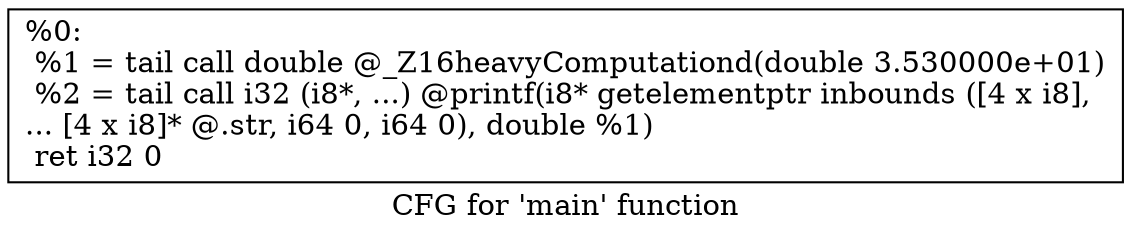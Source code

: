 digraph "CFG for 'main' function" {
	label="CFG for 'main' function";

	Node0x3ba6160 [shape=record,label="{%0:\l  %1 = tail call double @_Z16heavyComputationd(double 3.530000e+01)\l  %2 = tail call i32 (i8*, ...) @printf(i8* getelementptr inbounds ([4 x i8],\l... [4 x i8]* @.str, i64 0, i64 0), double %1)\l  ret i32 0\l}"];
}
